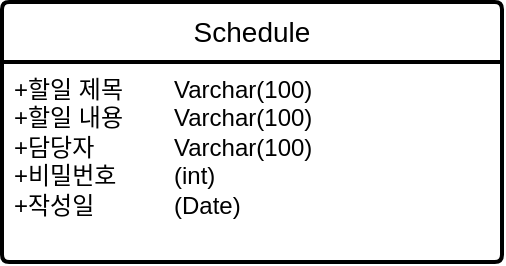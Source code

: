 <mxfile version="24.4.2" type="github">
  <diagram name="페이지-1" id="xIp25oh4EPoCG2XKYIR4">
    <mxGraphModel dx="1434" dy="738" grid="1" gridSize="10" guides="1" tooltips="1" connect="1" arrows="1" fold="1" page="1" pageScale="1" pageWidth="827" pageHeight="1169" math="0" shadow="0">
      <root>
        <mxCell id="0" />
        <mxCell id="1" parent="0" />
        <mxCell id="cKs_9sFbR8tQu4YA7iLW-5" value="Schedule" style="swimlane;childLayout=stackLayout;horizontal=1;startSize=30;horizontalStack=0;rounded=1;fontSize=14;fontStyle=0;strokeWidth=2;resizeParent=0;resizeLast=1;shadow=0;dashed=0;align=center;arcSize=4;whiteSpace=wrap;html=1;" parent="1" vertex="1">
          <mxGeometry x="230" y="300" width="250" height="130" as="geometry" />
        </mxCell>
        <mxCell id="cKs_9sFbR8tQu4YA7iLW-6" value="+할일 제목&amp;nbsp;&lt;span style=&quot;white-space: pre;&quot;&gt;&#x9;&lt;/span&gt;Varchar(100)&lt;br&gt;+할일 내용&lt;span style=&quot;white-space: pre;&quot;&gt;&#x9;&lt;/span&gt;Varchar(100)&lt;div&gt;+담당자&lt;span style=&quot;white-space: pre;&quot;&gt;&#x9;&lt;/span&gt;&lt;span style=&quot;white-space: pre;&quot;&gt;&#x9;&lt;/span&gt;&lt;span style=&quot;background-color: initial;&quot;&gt;Varchar(100)&lt;/span&gt;&lt;/div&gt;&lt;div&gt;&lt;div&gt;+비밀번호&amp;nbsp;&amp;nbsp;&lt;span style=&quot;white-space: pre;&quot;&gt;&#x9;&lt;/span&gt;(int)&lt;/div&gt;&lt;div&gt;+작성일&lt;span style=&quot;white-space: pre;&quot;&gt;&#x9;&lt;/span&gt;&lt;span style=&quot;white-space: pre;&quot;&gt;&#x9;&lt;/span&gt;(Date)&lt;/div&gt;&lt;/div&gt;" style="align=left;strokeColor=none;fillColor=none;spacingLeft=4;fontSize=12;verticalAlign=top;resizable=0;rotatable=0;part=1;html=1;" parent="cKs_9sFbR8tQu4YA7iLW-5" vertex="1">
          <mxGeometry y="30" width="250" height="100" as="geometry" />
        </mxCell>
      </root>
    </mxGraphModel>
  </diagram>
</mxfile>
